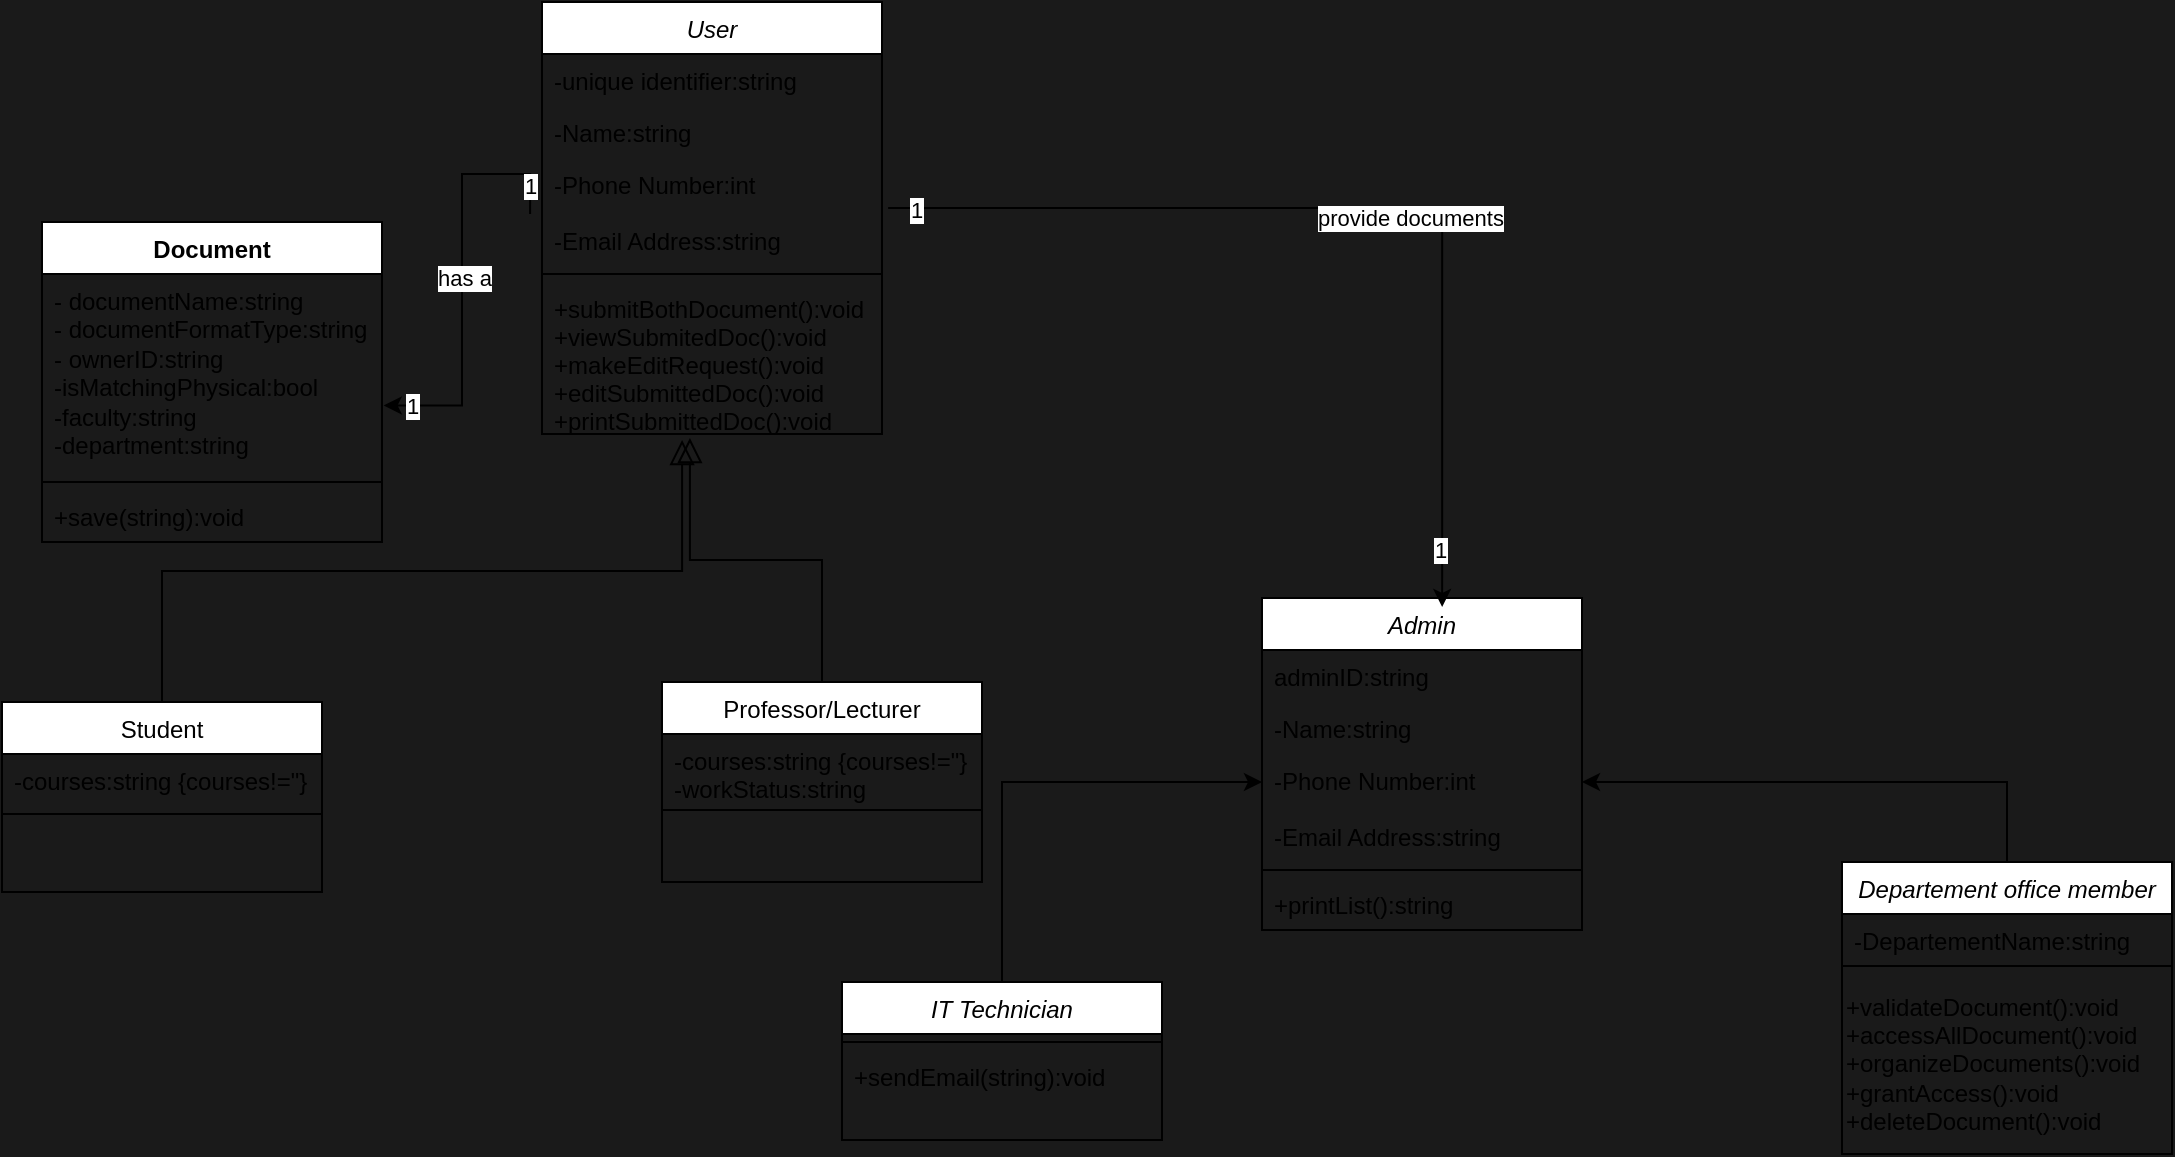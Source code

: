 <mxfile version="22.1.2" type="device">
  <diagram id="C5RBs43oDa-KdzZeNtuy" name="Page-1">
    <mxGraphModel dx="3060" dy="1390" grid="0" gridSize="10" guides="0" tooltips="1" connect="1" arrows="1" fold="1" page="1" pageScale="1" pageWidth="900" pageHeight="1600" background="#1A1A1A" math="0" shadow="0">
      <root>
        <mxCell id="WIyWlLk6GJQsqaUBKTNV-0" />
        <mxCell id="WIyWlLk6GJQsqaUBKTNV-1" parent="WIyWlLk6GJQsqaUBKTNV-0" />
        <mxCell id="zkfFHV4jXpPFQw0GAbJ--6" value="Student" style="swimlane;fontStyle=0;align=center;verticalAlign=top;childLayout=stackLayout;horizontal=1;startSize=26;horizontalStack=0;resizeParent=1;resizeLast=0;collapsible=1;marginBottom=0;rounded=0;shadow=0;strokeWidth=1;" parent="WIyWlLk6GJQsqaUBKTNV-1" vertex="1">
          <mxGeometry x="-440" y="850" width="160" height="95" as="geometry">
            <mxRectangle x="-440" y="850" width="160" height="26" as="alternateBounds" />
          </mxGeometry>
        </mxCell>
        <mxCell id="zkfFHV4jXpPFQw0GAbJ--7" value="-courses:string {courses!=&quot;}" style="text;align=left;verticalAlign=top;spacingLeft=4;spacingRight=4;overflow=hidden;rotatable=0;points=[[0,0.5],[1,0.5]];portConstraint=eastwest;" parent="zkfFHV4jXpPFQw0GAbJ--6" vertex="1">
          <mxGeometry y="26" width="160" height="26" as="geometry" />
        </mxCell>
        <mxCell id="zkfFHV4jXpPFQw0GAbJ--9" value="" style="line;html=1;strokeWidth=1;align=left;verticalAlign=middle;spacingTop=-1;spacingLeft=3;spacingRight=3;rotatable=0;labelPosition=right;points=[];portConstraint=eastwest;" parent="zkfFHV4jXpPFQw0GAbJ--6" vertex="1">
          <mxGeometry y="52" width="160" height="8" as="geometry" />
        </mxCell>
        <mxCell id="zkfFHV4jXpPFQw0GAbJ--12" value="" style="endArrow=block;endSize=10;endFill=0;shadow=0;strokeWidth=1;rounded=0;edgeStyle=elbowEdgeStyle;elbow=vertical;entryX=0.412;entryY=1.039;entryDx=0;entryDy=0;entryPerimeter=0;" parent="WIyWlLk6GJQsqaUBKTNV-1" source="zkfFHV4jXpPFQw0GAbJ--6" target="S61hB1X97pIQe1KyUAyb-73" edge="1">
          <mxGeometry width="160" relative="1" as="geometry">
            <mxPoint x="200" y="203" as="sourcePoint" />
            <mxPoint x="-130" y="722" as="targetPoint" />
          </mxGeometry>
        </mxCell>
        <mxCell id="zkfFHV4jXpPFQw0GAbJ--13" value="Professor/Lecturer" style="swimlane;fontStyle=0;align=center;verticalAlign=top;childLayout=stackLayout;horizontal=1;startSize=26;horizontalStack=0;resizeParent=1;resizeLast=0;collapsible=1;marginBottom=0;rounded=0;shadow=0;strokeWidth=1;" parent="WIyWlLk6GJQsqaUBKTNV-1" vertex="1">
          <mxGeometry x="-110" y="840" width="160" height="100" as="geometry">
            <mxRectangle x="-220" y="864" width="170" height="26" as="alternateBounds" />
          </mxGeometry>
        </mxCell>
        <mxCell id="zkfFHV4jXpPFQw0GAbJ--14" value="-courses:string {courses!=&quot;}&#xa;-workStatus:string" style="text;align=left;verticalAlign=top;spacingLeft=4;spacingRight=4;overflow=hidden;rotatable=0;points=[[0,0.5],[1,0.5]];portConstraint=eastwest;" parent="zkfFHV4jXpPFQw0GAbJ--13" vertex="1">
          <mxGeometry y="26" width="160" height="34" as="geometry" />
        </mxCell>
        <mxCell id="zkfFHV4jXpPFQw0GAbJ--15" value="" style="line;html=1;strokeWidth=1;align=left;verticalAlign=middle;spacingTop=-1;spacingLeft=3;spacingRight=3;rotatable=0;labelPosition=right;points=[];portConstraint=eastwest;" parent="zkfFHV4jXpPFQw0GAbJ--13" vertex="1">
          <mxGeometry y="60" width="160" height="8" as="geometry" />
        </mxCell>
        <mxCell id="zkfFHV4jXpPFQw0GAbJ--16" value="" style="endArrow=block;endSize=10;endFill=0;shadow=0;strokeWidth=1;rounded=0;edgeStyle=elbowEdgeStyle;elbow=vertical;entryX=0.435;entryY=1.026;entryDx=0;entryDy=0;entryPerimeter=0;" parent="WIyWlLk6GJQsqaUBKTNV-1" source="zkfFHV4jXpPFQw0GAbJ--13" target="S61hB1X97pIQe1KyUAyb-73" edge="1">
          <mxGeometry width="160" relative="1" as="geometry">
            <mxPoint x="210" y="373" as="sourcePoint" />
            <mxPoint x="-130" y="722" as="targetPoint" />
          </mxGeometry>
        </mxCell>
        <mxCell id="S61hB1X97pIQe1KyUAyb-15" value="" style="edgeStyle=orthogonalEdgeStyle;rounded=0;orthogonalLoop=1;jettySize=auto;html=1;startArrow=classic;startFill=1;endArrow=none;endFill=0;exitX=0;exitY=0.5;exitDx=0;exitDy=0;" parent="WIyWlLk6GJQsqaUBKTNV-1" source="S61hB1X97pIQe1KyUAyb-36" target="S61hB1X97pIQe1KyUAyb-8" edge="1">
          <mxGeometry relative="1" as="geometry">
            <mxPoint x="570" y="176" as="sourcePoint" />
          </mxGeometry>
        </mxCell>
        <mxCell id="S61hB1X97pIQe1KyUAyb-8" value="IT Technician" style="swimlane;fontStyle=2;align=center;verticalAlign=top;childLayout=stackLayout;horizontal=1;startSize=26;horizontalStack=0;resizeParent=1;resizeLast=0;collapsible=1;marginBottom=0;rounded=0;shadow=0;strokeWidth=1;" parent="WIyWlLk6GJQsqaUBKTNV-1" vertex="1">
          <mxGeometry x="-20" y="990" width="160" height="79" as="geometry">
            <mxRectangle x="90" y="890" width="160" height="26" as="alternateBounds" />
          </mxGeometry>
        </mxCell>
        <mxCell id="S61hB1X97pIQe1KyUAyb-13" value="" style="line;html=1;strokeWidth=1;align=left;verticalAlign=middle;spacingTop=-1;spacingLeft=3;spacingRight=3;rotatable=0;labelPosition=right;points=[];portConstraint=eastwest;" parent="S61hB1X97pIQe1KyUAyb-8" vertex="1">
          <mxGeometry y="26" width="160" height="8" as="geometry" />
        </mxCell>
        <mxCell id="S61hB1X97pIQe1KyUAyb-14" value="+sendEmail(string):void" style="text;align=left;verticalAlign=top;spacingLeft=4;spacingRight=4;overflow=hidden;rotatable=0;points=[[0,0.5],[1,0.5]];portConstraint=eastwest;" parent="S61hB1X97pIQe1KyUAyb-8" vertex="1">
          <mxGeometry y="34" width="160" height="36" as="geometry" />
        </mxCell>
        <mxCell id="S61hB1X97pIQe1KyUAyb-24" style="edgeStyle=orthogonalEdgeStyle;rounded=0;orthogonalLoop=1;jettySize=auto;html=1;exitX=0.5;exitY=0;exitDx=0;exitDy=0;entryX=1;entryY=0.5;entryDx=0;entryDy=0;" parent="WIyWlLk6GJQsqaUBKTNV-1" source="S61hB1X97pIQe1KyUAyb-16" target="S61hB1X97pIQe1KyUAyb-36" edge="1">
          <mxGeometry relative="1" as="geometry">
            <mxPoint x="560" y="180" as="targetPoint" />
          </mxGeometry>
        </mxCell>
        <mxCell id="S61hB1X97pIQe1KyUAyb-16" value="Departement office member" style="swimlane;fontStyle=2;align=center;verticalAlign=top;childLayout=stackLayout;horizontal=1;startSize=26;horizontalStack=0;resizeParent=1;resizeLast=0;collapsible=1;marginBottom=0;rounded=0;shadow=0;strokeWidth=1;" parent="WIyWlLk6GJQsqaUBKTNV-1" vertex="1">
          <mxGeometry x="480" y="930" width="165" height="146" as="geometry">
            <mxRectangle x="480" y="890" width="160" height="26" as="alternateBounds" />
          </mxGeometry>
        </mxCell>
        <mxCell id="S61hB1X97pIQe1KyUAyb-20" value="-DepartementName:string" style="text;align=left;verticalAlign=top;spacingLeft=4;spacingRight=4;overflow=hidden;rotatable=0;points=[[0,0.5],[1,0.5]];portConstraint=eastwest;rounded=0;shadow=0;html=0;" parent="S61hB1X97pIQe1KyUAyb-16" vertex="1">
          <mxGeometry y="26" width="165" height="22" as="geometry" />
        </mxCell>
        <mxCell id="S61hB1X97pIQe1KyUAyb-21" value="" style="line;html=1;strokeWidth=1;align=left;verticalAlign=middle;spacingTop=-1;spacingLeft=3;spacingRight=3;rotatable=0;labelPosition=right;points=[];portConstraint=eastwest;" parent="S61hB1X97pIQe1KyUAyb-16" vertex="1">
          <mxGeometry y="48" width="165" height="8" as="geometry" />
        </mxCell>
        <mxCell id="S61hB1X97pIQe1KyUAyb-51" value="+validateDocument():void&lt;br style=&quot;padding: 0px; margin: 0px;&quot;&gt;&lt;span style=&quot;&quot;&gt;+accessAllDocument():void&lt;/span&gt;&lt;br style=&quot;padding: 0px; margin: 0px;&quot;&gt;&lt;span style=&quot;&quot;&gt;+organizeDocuments():void&lt;/span&gt;&lt;br style=&quot;padding: 0px; margin: 0px;&quot;&gt;&lt;span style=&quot;&quot;&gt;+grantAccess():void&lt;br&gt;+deleteDocument():void&lt;br&gt;&lt;/span&gt;" style="text;html=1;align=left;verticalAlign=middle;resizable=0;points=[];autosize=1;strokeColor=none;fillColor=none;" parent="S61hB1X97pIQe1KyUAyb-16" vertex="1">
          <mxGeometry y="56" width="165" height="90" as="geometry" />
        </mxCell>
        <mxCell id="S61hB1X97pIQe1KyUAyb-40" value="Document" style="swimlane;fontStyle=1;align=center;verticalAlign=top;childLayout=stackLayout;horizontal=1;startSize=26;horizontalStack=0;resizeParent=1;resizeParentMax=0;resizeLast=0;collapsible=1;marginBottom=0;whiteSpace=wrap;html=1;" parent="WIyWlLk6GJQsqaUBKTNV-1" vertex="1">
          <mxGeometry x="-420" y="610" width="170" height="160" as="geometry">
            <mxRectangle x="-420" y="610" width="100" height="30" as="alternateBounds" />
          </mxGeometry>
        </mxCell>
        <mxCell id="S61hB1X97pIQe1KyUAyb-41" value="- documentName:string&lt;br&gt;- documentFormatType:string&lt;br&gt;- ownerID:string&lt;br&gt;-isMatchingPhysical:bool&lt;br&gt;-faculty:string&lt;br&gt;-department:string" style="text;strokeColor=none;fillColor=none;align=left;verticalAlign=top;spacingLeft=4;spacingRight=4;overflow=hidden;rotatable=0;points=[[0,0.5],[1,0.5]];portConstraint=eastwest;whiteSpace=wrap;html=1;" parent="S61hB1X97pIQe1KyUAyb-40" vertex="1">
          <mxGeometry y="26" width="170" height="100" as="geometry" />
        </mxCell>
        <mxCell id="S61hB1X97pIQe1KyUAyb-42" value="" style="line;strokeWidth=1;fillColor=none;align=left;verticalAlign=middle;spacingTop=-1;spacingLeft=3;spacingRight=3;rotatable=0;labelPosition=right;points=[];portConstraint=eastwest;strokeColor=inherit;" parent="S61hB1X97pIQe1KyUAyb-40" vertex="1">
          <mxGeometry y="126" width="170" height="8" as="geometry" />
        </mxCell>
        <mxCell id="S61hB1X97pIQe1KyUAyb-43" value="+save(string):void" style="text;strokeColor=none;fillColor=none;align=left;verticalAlign=top;spacingLeft=4;spacingRight=4;overflow=hidden;rotatable=0;points=[[0,0.5],[1,0.5]];portConstraint=eastwest;whiteSpace=wrap;html=1;" parent="S61hB1X97pIQe1KyUAyb-40" vertex="1">
          <mxGeometry y="134" width="170" height="26" as="geometry" />
        </mxCell>
        <mxCell id="S61hB1X97pIQe1KyUAyb-44" style="edgeStyle=orthogonalEdgeStyle;rounded=0;orthogonalLoop=1;jettySize=auto;html=1;exitX=-0.035;exitY=0;exitDx=0;exitDy=0;entryX=1.005;entryY=0.657;entryDx=0;entryDy=0;entryPerimeter=0;exitPerimeter=0;" parent="WIyWlLk6GJQsqaUBKTNV-1" source="S61hB1X97pIQe1KyUAyb-71" target="S61hB1X97pIQe1KyUAyb-41" edge="1">
          <mxGeometry relative="1" as="geometry">
            <mxPoint x="-210" y="709" as="sourcePoint" />
          </mxGeometry>
        </mxCell>
        <mxCell id="S61hB1X97pIQe1KyUAyb-48" value="1" style="edgeLabel;html=1;align=center;verticalAlign=middle;resizable=0;points=[];" parent="S61hB1X97pIQe1KyUAyb-44" vertex="1" connectable="0">
          <mxGeometry x="-0.865" relative="1" as="geometry">
            <mxPoint as="offset" />
          </mxGeometry>
        </mxCell>
        <mxCell id="S61hB1X97pIQe1KyUAyb-49" value="1" style="edgeLabel;html=1;align=center;verticalAlign=middle;resizable=0;points=[];" parent="S61hB1X97pIQe1KyUAyb-44" vertex="1" connectable="0">
          <mxGeometry x="0.869" relative="1" as="geometry">
            <mxPoint as="offset" />
          </mxGeometry>
        </mxCell>
        <mxCell id="S61hB1X97pIQe1KyUAyb-50" value="has a" style="edgeLabel;html=1;align=center;verticalAlign=middle;resizable=0;points=[];" parent="S61hB1X97pIQe1KyUAyb-44" vertex="1" connectable="0">
          <mxGeometry x="0.016" y="1" relative="1" as="geometry">
            <mxPoint as="offset" />
          </mxGeometry>
        </mxCell>
        <mxCell id="S61hB1X97pIQe1KyUAyb-33" value="Admin" style="swimlane;fontStyle=2;align=center;verticalAlign=top;childLayout=stackLayout;horizontal=1;startSize=26;horizontalStack=0;resizeParent=1;resizeLast=0;collapsible=1;marginBottom=0;rounded=0;shadow=0;strokeWidth=1;" parent="WIyWlLk6GJQsqaUBKTNV-1" vertex="1">
          <mxGeometry x="190" y="798" width="160" height="166" as="geometry">
            <mxRectangle x="254" y="830" width="160" height="26" as="alternateBounds" />
          </mxGeometry>
        </mxCell>
        <mxCell id="S61hB1X97pIQe1KyUAyb-34" value="adminID:string" style="text;strokeColor=none;fillColor=none;align=left;verticalAlign=top;spacingLeft=4;spacingRight=4;overflow=hidden;rotatable=0;points=[[0,0.5],[1,0.5]];portConstraint=eastwest;whiteSpace=wrap;html=1;" parent="S61hB1X97pIQe1KyUAyb-33" vertex="1">
          <mxGeometry y="26" width="160" height="26" as="geometry" />
        </mxCell>
        <mxCell id="S61hB1X97pIQe1KyUAyb-35" value="-Name:string" style="text;align=left;verticalAlign=top;spacingLeft=4;spacingRight=4;overflow=hidden;rotatable=0;points=[[0,0.5],[1,0.5]];portConstraint=eastwest;" parent="S61hB1X97pIQe1KyUAyb-33" vertex="1">
          <mxGeometry y="52" width="160" height="26" as="geometry" />
        </mxCell>
        <mxCell id="S61hB1X97pIQe1KyUAyb-36" value="-Phone Number:int" style="text;align=left;verticalAlign=top;spacingLeft=4;spacingRight=4;overflow=hidden;rotatable=0;points=[[0,0.5],[1,0.5]];portConstraint=eastwest;rounded=0;shadow=0;html=0;" parent="S61hB1X97pIQe1KyUAyb-33" vertex="1">
          <mxGeometry y="78" width="160" height="28" as="geometry" />
        </mxCell>
        <mxCell id="S61hB1X97pIQe1KyUAyb-37" value="-Email Address:string" style="text;align=left;verticalAlign=top;spacingLeft=4;spacingRight=4;overflow=hidden;rotatable=0;points=[[0,0.5],[1,0.5]];portConstraint=eastwest;rounded=0;shadow=0;html=0;" parent="S61hB1X97pIQe1KyUAyb-33" vertex="1">
          <mxGeometry y="106" width="160" height="26" as="geometry" />
        </mxCell>
        <mxCell id="S61hB1X97pIQe1KyUAyb-38" value="" style="line;html=1;strokeWidth=1;align=left;verticalAlign=middle;spacingTop=-1;spacingLeft=3;spacingRight=3;rotatable=0;labelPosition=right;points=[];portConstraint=eastwest;" parent="S61hB1X97pIQe1KyUAyb-33" vertex="1">
          <mxGeometry y="132" width="160" height="8" as="geometry" />
        </mxCell>
        <mxCell id="S61hB1X97pIQe1KyUAyb-39" value="+printList():string" style="text;align=left;verticalAlign=top;spacingLeft=4;spacingRight=4;overflow=hidden;rotatable=0;points=[[0,0.5],[1,0.5]];portConstraint=eastwest;" parent="S61hB1X97pIQe1KyUAyb-33" vertex="1">
          <mxGeometry y="140" width="160" height="26" as="geometry" />
        </mxCell>
        <mxCell id="S61hB1X97pIQe1KyUAyb-63" style="edgeStyle=orthogonalEdgeStyle;rounded=0;orthogonalLoop=1;jettySize=auto;html=1;exitX=1.018;exitY=-0.115;exitDx=0;exitDy=0;entryX=0.563;entryY=0.027;entryDx=0;entryDy=0;entryPerimeter=0;exitPerimeter=0;" parent="WIyWlLk6GJQsqaUBKTNV-1" source="S61hB1X97pIQe1KyUAyb-71" target="S61hB1X97pIQe1KyUAyb-33" edge="1">
          <mxGeometry relative="1" as="geometry">
            <mxPoint x="-50" y="709" as="sourcePoint" />
          </mxGeometry>
        </mxCell>
        <mxCell id="S61hB1X97pIQe1KyUAyb-64" value="1" style="edgeLabel;html=1;align=center;verticalAlign=middle;resizable=0;points=[];" parent="S61hB1X97pIQe1KyUAyb-63" vertex="1" connectable="0">
          <mxGeometry x="-0.941" y="-1" relative="1" as="geometry">
            <mxPoint as="offset" />
          </mxGeometry>
        </mxCell>
        <mxCell id="S61hB1X97pIQe1KyUAyb-65" value="provide documents" style="edgeLabel;html=1;align=center;verticalAlign=middle;resizable=0;points=[];" parent="S61hB1X97pIQe1KyUAyb-63" vertex="1" connectable="0">
          <mxGeometry x="0.095" y="-5" relative="1" as="geometry">
            <mxPoint as="offset" />
          </mxGeometry>
        </mxCell>
        <mxCell id="S61hB1X97pIQe1KyUAyb-66" value="1" style="edgeLabel;html=1;align=center;verticalAlign=middle;resizable=0;points=[];" parent="S61hB1X97pIQe1KyUAyb-63" vertex="1" connectable="0">
          <mxGeometry x="0.881" y="-1" relative="1" as="geometry">
            <mxPoint as="offset" />
          </mxGeometry>
        </mxCell>
        <mxCell id="S61hB1X97pIQe1KyUAyb-67" value="User" style="swimlane;fontStyle=2;align=center;verticalAlign=top;childLayout=stackLayout;horizontal=1;startSize=26;horizontalStack=0;resizeParent=1;resizeLast=0;collapsible=1;marginBottom=0;rounded=0;shadow=0;strokeWidth=1;" parent="WIyWlLk6GJQsqaUBKTNV-1" vertex="1">
          <mxGeometry x="-170" y="500" width="170" height="216" as="geometry">
            <mxRectangle x="-210" y="700" width="160" height="26" as="alternateBounds" />
          </mxGeometry>
        </mxCell>
        <mxCell id="S61hB1X97pIQe1KyUAyb-68" value="-unique identifier:string" style="text;strokeColor=none;fillColor=none;align=left;verticalAlign=top;spacingLeft=4;spacingRight=4;overflow=hidden;rotatable=0;points=[[0,0.5],[1,0.5]];portConstraint=eastwest;whiteSpace=wrap;html=1;" parent="S61hB1X97pIQe1KyUAyb-67" vertex="1">
          <mxGeometry y="26" width="170" height="26" as="geometry" />
        </mxCell>
        <mxCell id="S61hB1X97pIQe1KyUAyb-69" value="-Name:string" style="text;align=left;verticalAlign=top;spacingLeft=4;spacingRight=4;overflow=hidden;rotatable=0;points=[[0,0.5],[1,0.5]];portConstraint=eastwest;" parent="S61hB1X97pIQe1KyUAyb-67" vertex="1">
          <mxGeometry y="52" width="170" height="26" as="geometry" />
        </mxCell>
        <mxCell id="S61hB1X97pIQe1KyUAyb-70" value="-Phone Number:int" style="text;align=left;verticalAlign=top;spacingLeft=4;spacingRight=4;overflow=hidden;rotatable=0;points=[[0,0.5],[1,0.5]];portConstraint=eastwest;rounded=0;shadow=0;html=0;" parent="S61hB1X97pIQe1KyUAyb-67" vertex="1">
          <mxGeometry y="78" width="170" height="28" as="geometry" />
        </mxCell>
        <mxCell id="S61hB1X97pIQe1KyUAyb-71" value="-Email Address:string" style="text;align=left;verticalAlign=top;spacingLeft=4;spacingRight=4;overflow=hidden;rotatable=0;points=[[0,0.5],[1,0.5]];portConstraint=eastwest;rounded=0;shadow=0;html=0;" parent="S61hB1X97pIQe1KyUAyb-67" vertex="1">
          <mxGeometry y="106" width="170" height="26" as="geometry" />
        </mxCell>
        <mxCell id="S61hB1X97pIQe1KyUAyb-72" value="" style="line;html=1;strokeWidth=1;align=left;verticalAlign=middle;spacingTop=-1;spacingLeft=3;spacingRight=3;rotatable=0;labelPosition=right;points=[];portConstraint=eastwest;" parent="S61hB1X97pIQe1KyUAyb-67" vertex="1">
          <mxGeometry y="132" width="170" height="8" as="geometry" />
        </mxCell>
        <mxCell id="S61hB1X97pIQe1KyUAyb-73" value="+submitBothDocument():void&#xa;+viewSubmitedDoc():void&#xa;+makeEditRequest():void&#xa;+editSubmittedDoc():void&#xa;+printSubmittedDoc():void" style="text;align=left;verticalAlign=top;spacingLeft=4;spacingRight=4;overflow=hidden;rotatable=0;points=[[0,0.5],[1,0.5]];portConstraint=eastwest;" parent="S61hB1X97pIQe1KyUAyb-67" vertex="1">
          <mxGeometry y="140" width="170" height="76" as="geometry" />
        </mxCell>
      </root>
    </mxGraphModel>
  </diagram>
</mxfile>
